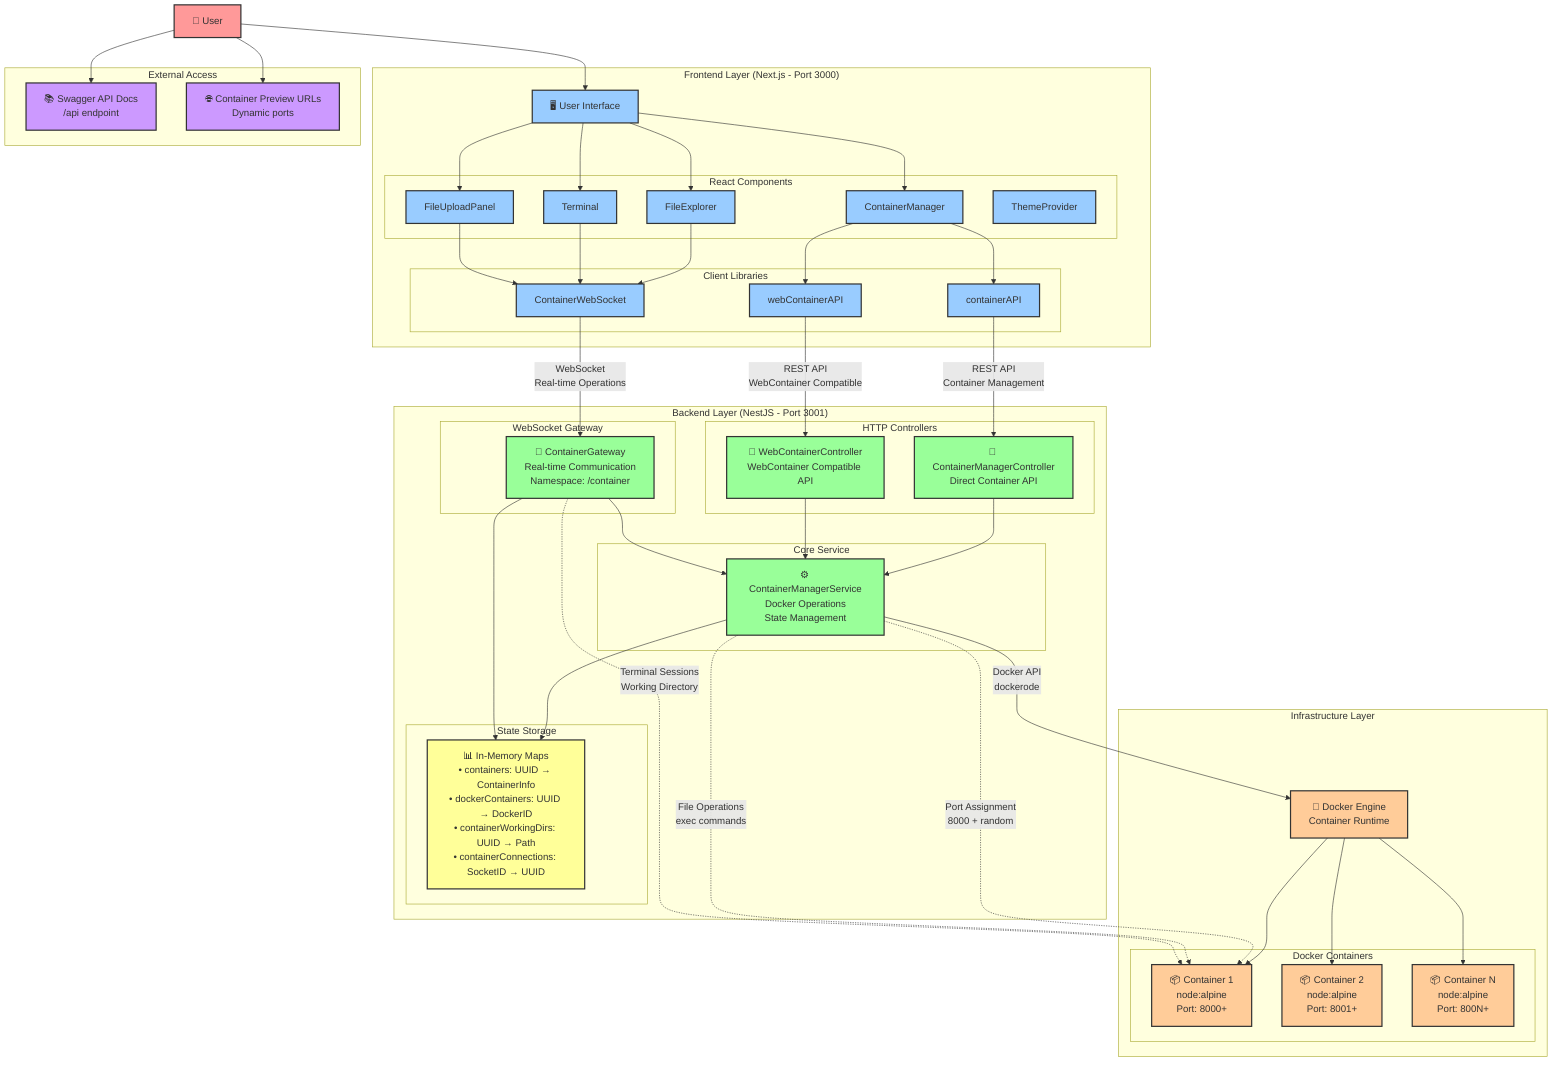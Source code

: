 graph TB
    %% User Layer
    USER[👤 User]

    %% Frontend Layer
    subgraph "Frontend Layer (Next.js - Port 3000)"
        UI[🖥️ User Interface]
        subgraph "React Components"
            CM[ContainerManager]
            FE[FileExplorer]
            TM[Terminal]
            FU[FileUploadPanel]
            TP[ThemeProvider]
        end
        subgraph "Client Libraries"
            CAPI[containerAPI]
            WAPI[webContainerAPI]
            WSC[ContainerWebSocket]
        end
    end

    %% Backend Layer
    subgraph "Backend Layer (NestJS - Port 3001)"
        subgraph "HTTP Controllers"
            CMC[🎯 ContainerManagerController<br/>Direct Container API]
            WCC[🔄 WebContainerController<br/>WebContainer Compatible API]
        end

        subgraph "WebSocket Gateway"
            CG[🔗 ContainerGateway<br/>Real-time Communication<br/>Namespace: /container]
        end

        subgraph "Core Service"
            CMS[⚙️ ContainerManagerService<br/>Docker Operations<br/>State Management]
        end

        subgraph "State Storage"
            MAPS[📊 In-Memory Maps<br/>• containers: UUID → ContainerInfo<br/>• dockerContainers: UUID → DockerID<br/>• containerWorkingDirs: UUID → Path<br/>• containerConnections: SocketID → UUID]
        end
    end

    %% Infrastructure Layer
    subgraph "Infrastructure Layer"
        DOCKER[🐳 Docker Engine<br/>Container Runtime]
        subgraph "Docker Containers"
            CONT1[📦 Container 1<br/>node:alpine<br/>Port: 8000+]
            CONT2[📦 Container 2<br/>node:alpine<br/>Port: 8001+]
            CONT3[📦 Container N<br/>node:alpine<br/>Port: 800N+]
        end
    end

    %% External Services
    subgraph "External Access"
        SWAGGER[📚 Swagger API Docs<br/>/api endpoint]
        PREVIEW[🌐 Container Preview URLs<br/>Dynamic ports]
    end

    %% Connections - User to Frontend
    USER --> UI
    UI --> CM
    UI --> FE
    UI --> TM
    UI --> FU

    %% Frontend Internal Connections
    CM --> CAPI
    CM --> WAPI
    FE --> WSC
    TM --> WSC
    FU --> WSC

    %% Frontend to Backend - HTTP
    CAPI -->|REST API<br/>Container Management| CMC
    WAPI -->|REST API<br/>WebContainer Compatible| WCC

    %% Frontend to Backend - WebSocket
    WSC -->|WebSocket<br/>Real-time Operations| CG

    %% Backend Internal Connections
    CMC --> CMS
    WCC --> CMS
    CG --> CMS

    %% Service to State
    CMS --> MAPS
    CG --> MAPS

    %% Backend to Infrastructure
    CMS -->|Docker API<br/>dockerode| DOCKER
    DOCKER --> CONT1
    DOCKER --> CONT2
    DOCKER --> CONT3

    %% External Access
    USER --> SWAGGER
    USER --> PREVIEW

    %% Data Flow Annotations
    CMS -.->|Port Assignment<br/>8000 + random| CONT1
    CMS -.->|File Operations<br/>exec commands| CONT1
    CG -.->|Terminal Sessions<br/>Working Directory| CONT1

    %% Styling
    classDef userLayer fill:#ff9999,stroke:#333,stroke-width:2px
    classDef frontendLayer fill:#99ccff,stroke:#333,stroke-width:2px
    classDef backendLayer fill:#99ff99,stroke:#333,stroke-width:2px
    classDef infraLayer fill:#ffcc99,stroke:#333,stroke-width:2px
    classDef externalLayer fill:#cc99ff,stroke:#333,stroke-width:2px
    classDef stateLayer fill:#ffff99,stroke:#333,stroke-width:2px

    class USER userLayer
    class UI,CM,FE,TM,FU,TP,CAPI,WAPI,WSC frontendLayer
    class CMC,WCC,CG,CMS backendLayer
    class DOCKER,CONT1,CONT2,CONT3 infraLayer
    class SWAGGER,PREVIEW externalLayer
    class MAPS stateLayer